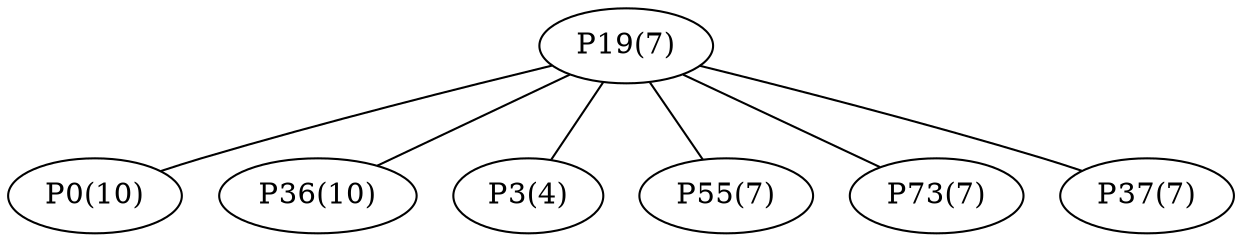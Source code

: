 graph network {
	"P19(7)";
	"P0(10)";
	"P36(10)";
	"P3(4)";
	"P55(7)";
	"P73(7)";
	"P37(7)";
	"P19(7)" -- "P0(10)";
	"P19(7)" -- "P36(10)";
	"P19(7)" -- "P3(4)";
	"P19(7)" -- "P55(7)";
	"P19(7)" -- "P73(7)";
	"P19(7)" -- "P37(7)";
}